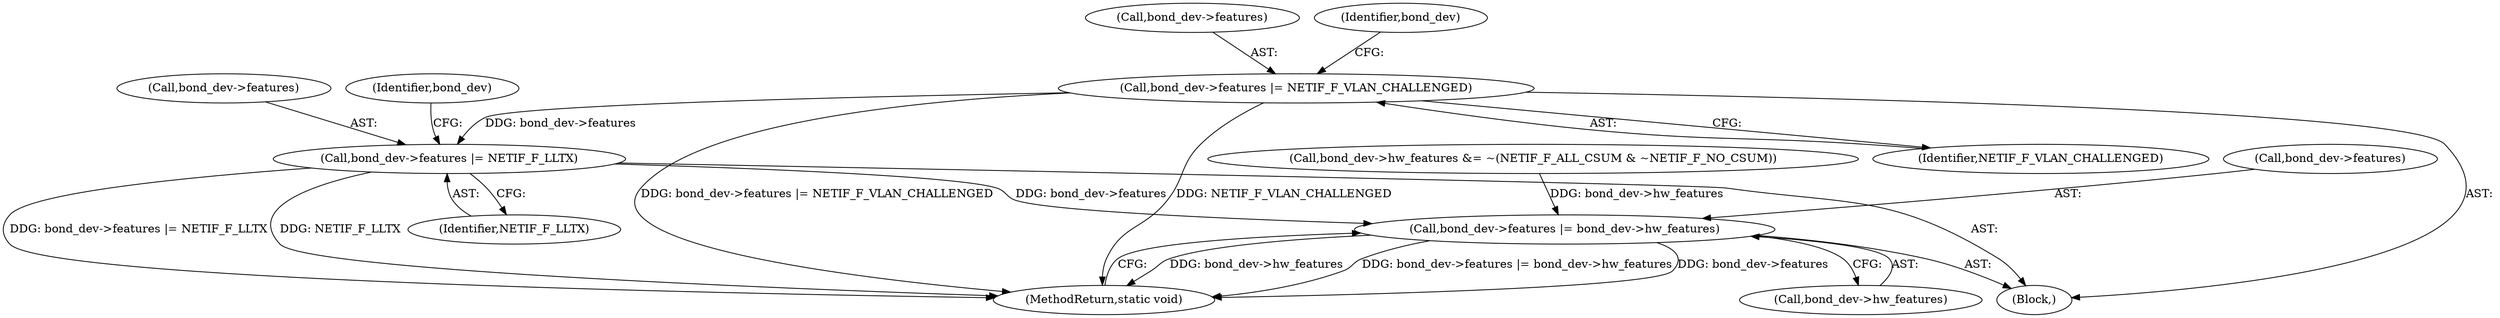digraph "0_linux_550fd08c2cebad61c548def135f67aba284c6162_1@pointer" {
"1000188" [label="(Call,bond_dev->features |= NETIF_F_VLAN_CHALLENGED)"];
"1000193" [label="(Call,bond_dev->features |= NETIF_F_LLTX)"];
"1000217" [label="(Call,bond_dev->features |= bond_dev->hw_features)"];
"1000224" [label="(MethodReturn,static void)"];
"1000109" [label="(Block,)"];
"1000189" [label="(Call,bond_dev->features)"];
"1000209" [label="(Call,bond_dev->hw_features &= ~(NETIF_F_ALL_CSUM & ~NETIF_F_NO_CSUM))"];
"1000192" [label="(Identifier,NETIF_F_VLAN_CHALLENGED)"];
"1000195" [label="(Identifier,bond_dev)"];
"1000194" [label="(Call,bond_dev->features)"];
"1000188" [label="(Call,bond_dev->features |= NETIF_F_VLAN_CHALLENGED)"];
"1000193" [label="(Call,bond_dev->features |= NETIF_F_LLTX)"];
"1000221" [label="(Call,bond_dev->hw_features)"];
"1000218" [label="(Call,bond_dev->features)"];
"1000200" [label="(Identifier,bond_dev)"];
"1000217" [label="(Call,bond_dev->features |= bond_dev->hw_features)"];
"1000197" [label="(Identifier,NETIF_F_LLTX)"];
"1000188" -> "1000109"  [label="AST: "];
"1000188" -> "1000192"  [label="CFG: "];
"1000189" -> "1000188"  [label="AST: "];
"1000192" -> "1000188"  [label="AST: "];
"1000195" -> "1000188"  [label="CFG: "];
"1000188" -> "1000224"  [label="DDG: bond_dev->features |= NETIF_F_VLAN_CHALLENGED"];
"1000188" -> "1000224"  [label="DDG: NETIF_F_VLAN_CHALLENGED"];
"1000188" -> "1000193"  [label="DDG: bond_dev->features"];
"1000193" -> "1000109"  [label="AST: "];
"1000193" -> "1000197"  [label="CFG: "];
"1000194" -> "1000193"  [label="AST: "];
"1000197" -> "1000193"  [label="AST: "];
"1000200" -> "1000193"  [label="CFG: "];
"1000193" -> "1000224"  [label="DDG: NETIF_F_LLTX"];
"1000193" -> "1000224"  [label="DDG: bond_dev->features |= NETIF_F_LLTX"];
"1000193" -> "1000217"  [label="DDG: bond_dev->features"];
"1000217" -> "1000109"  [label="AST: "];
"1000217" -> "1000221"  [label="CFG: "];
"1000218" -> "1000217"  [label="AST: "];
"1000221" -> "1000217"  [label="AST: "];
"1000224" -> "1000217"  [label="CFG: "];
"1000217" -> "1000224"  [label="DDG: bond_dev->hw_features"];
"1000217" -> "1000224"  [label="DDG: bond_dev->features |= bond_dev->hw_features"];
"1000217" -> "1000224"  [label="DDG: bond_dev->features"];
"1000209" -> "1000217"  [label="DDG: bond_dev->hw_features"];
}
